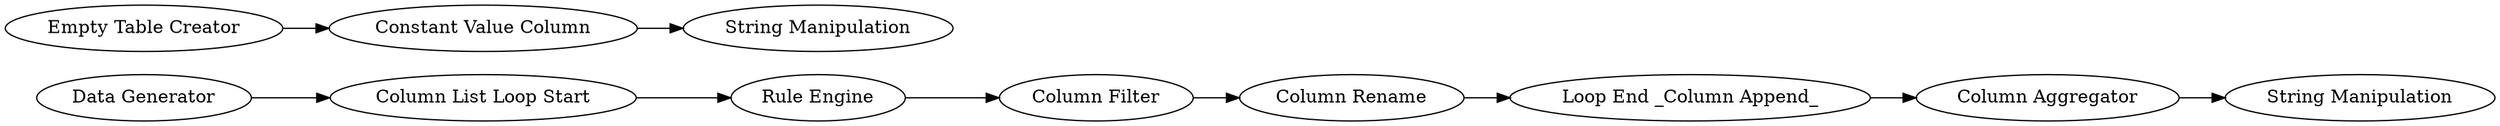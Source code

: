 digraph {
	49 -> 50
	51 -> 52
	48 -> 47
	52 -> 49
	62 -> 48
	63 -> 62
	47 -> 51
	60 -> 59
	59 -> 61
	48 [label="Rule Engine"]
	50 [label="String Manipulation"]
	49 [label="Column Aggregator"]
	62 [label="Column List Loop Start"]
	51 [label="Column Rename"]
	47 [label="Column Filter"]
	61 [label="String Manipulation"]
	63 [label="Data Generator"]
	52 [label="Loop End _Column Append_"]
	60 [label="Empty Table Creator"]
	59 [label="Constant Value Column"]
	rankdir=LR
}
